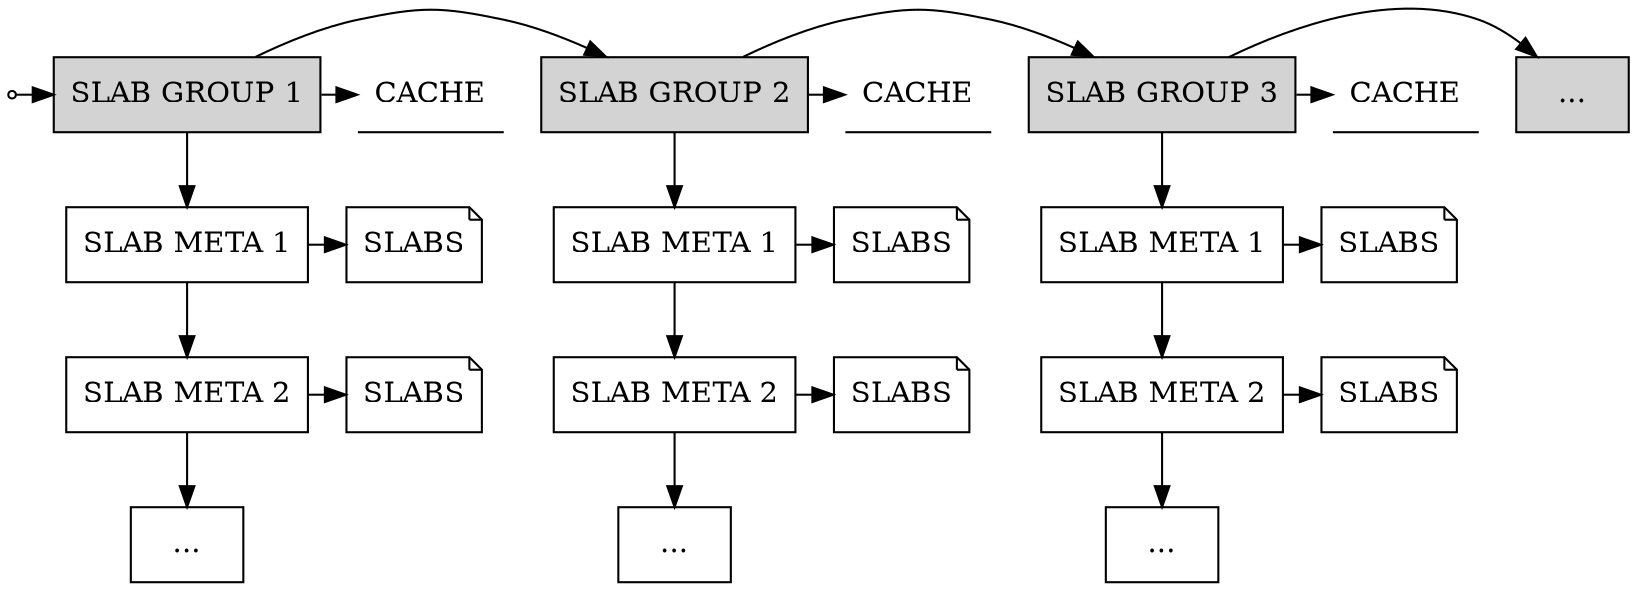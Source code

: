 digraph {
    
    node [shape=box]

    SLAB_ALLOCATOR_START[shape=point, style=filled, fillcolor=white]
    SLAB_GROUP_1   [style=filled, fillcolor=lightgrey, label="SLAB GROUP 1"]
    SLAB_GROUP_2   [style=filled, fillcolor=lightgrey, label="SLAB GROUP 2"]
    SLAB_GROUP_3   [style=filled, fillcolor=lightgrey, label="SLAB GROUP 3"]
    SLAB_GROUP_ETC [style=filled, fillcolor=lightgrey, label="..."]
    
    SLAB_CACHE_1 [shape=underline, label="CACHE"]
    SLAB_CACHE_2 [shape=underline, label="CACHE"]
    SLAB_CACHE_3 [shape=underline, label="CACHE"]
    
    SLAB_GROUP_1 -> SLAB_CACHE_1
    SLAB_GROUP_2 -> SLAB_CACHE_2
    SLAB_GROUP_3 -> SLAB_CACHE_3
    
    {rank = same; SLAB_GROUP_1 SLAB_CACHE_1 }
    {rank = same; SLAB_GROUP_2 SLAB_CACHE_2 }
    {rank = same; SLAB_GROUP_3 SLAB_CACHE_3 }

     // SLAB GROUP linked list
    SLAB_ALLOCATOR_START -> SLAB_GROUP_1 -> SLAB_GROUP_2 -> SLAB_GROUP_3 -> SLAB_GROUP_ETC
    {rank = same; SLAB_ALLOCATOR_START SLAB_GROUP_1 SLAB_GROUP_2 SLAB_GROUP_3 SLAB_GROUP_ETC}

    SLAB_META_1a   [label="SLAB META 1"]
    SLAB_META_2a   [label="SLAB META 1"]
    SLAB_META_3a   [label="SLAB META 1"]

    SLAB_META_1b   [label="SLAB META 2"]
    SLAB_META_2b   [label="SLAB META 2"]
    SLAB_META_3b   [label="SLAB META 2"]

    SLAB_META_1etc [label="..."]
    SLAB_META_2etc [label="..."]
    SLAB_META_3etc [label="..."]

    SLAB_GROUP_1 -> SLAB_META_1a -> SLAB_META_1b -> SLAB_META_1etc
    SLAB_GROUP_2 -> SLAB_META_2a -> SLAB_META_2b -> SLAB_META_2etc
    SLAB_GROUP_3 -> SLAB_META_3a -> SLAB_META_3b -> SLAB_META_3etc

    {rankdir = LR; SLAB_GROUP_1 SLAB_META_1a SLAB_META_2a SLAB_META_3a}
    {rankdir = LR; SLAB_GROUP_2 SLAB_META_1b SLAB_META_2b SLAB_META_3b}
    {rankdir = LR; SLAB_GROUP_3 SLAB_META_1etc SLAB_META_2etc SLAB_META_3etc}

    node [];
    slab11 [shape=note, label="SLABS"];
    slab12 [shape=note, label="SLABS"];
    slab21 [shape=note, label="SLABS"];
    slab22 [shape=note, label="SLABS"];
    slab31 [shape=note, label="SLABS"];
    slab32 [shape=note, label="SLABS"];
    
    SLAB_META_1a -> slab11
    SLAB_META_1b -> slab12
    SLAB_META_2a -> slab21
    SLAB_META_2b -> slab22
    SLAB_META_3a -> slab31
    SLAB_META_3b -> slab32

    { rank = same; SLAB_META_1a slab11 }
    { rank= same;  SLAB_META_1a slab11 }
    { rank= same;  SLAB_META_1b slab12 }
    { rank= same;  SLAB_META_2a slab21 }
    { rank= same;  SLAB_META_2b slab22 }
    { rank= same;  SLAB_META_3a slab31 }
    { rank= same;  SLAB_META_3b slab32 }

}
